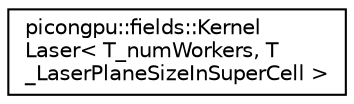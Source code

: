 digraph "Graphical Class Hierarchy"
{
 // LATEX_PDF_SIZE
  edge [fontname="Helvetica",fontsize="10",labelfontname="Helvetica",labelfontsize="10"];
  node [fontname="Helvetica",fontsize="10",shape=record];
  rankdir="LR";
  Node0 [label="picongpu::fields::Kernel\lLaser\< T_numWorkers, T\l_LaserPlaneSizeInSuperCell \>",height=0.2,width=0.4,color="black", fillcolor="white", style="filled",URL="$structpicongpu_1_1fields_1_1_kernel_laser.html",tooltip="compute the electric field of the laser"];
}
